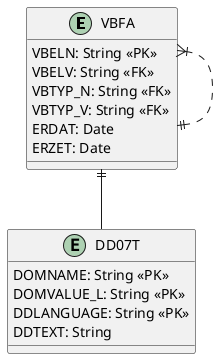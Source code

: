 @startuml

entity VBFA {
    VBELN: String <<PK>>
    VBELV: String <<FK>>
    VBTYP_N: String <<FK>>
    VBTYP_V: String <<FK>>
    ERDAT: Date
    ERZET: Date
}

entity DD07T {
    DOMNAME: String <<PK>>
    DOMVALUE_L: String <<PK>>
    DDLANGUAGE: String <<PK>>
    DDTEXT: String
}

VBFA }|..|| VBFA
VBFA ||-- DD07T

@enduml
